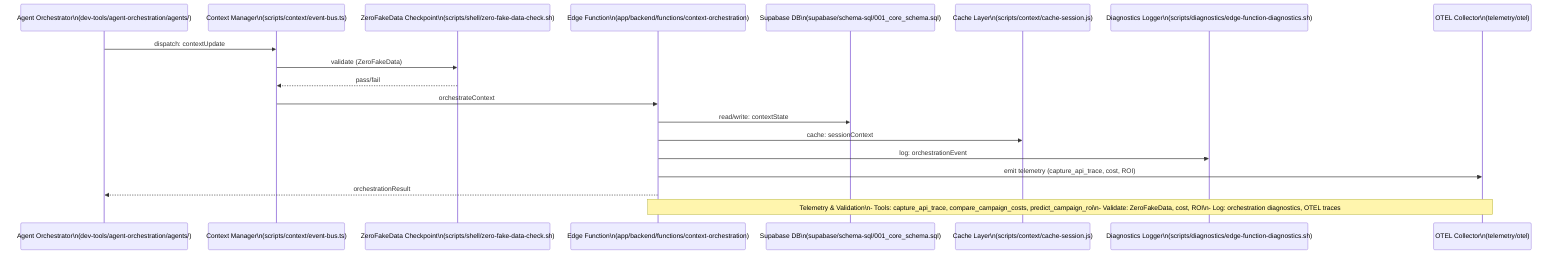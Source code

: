 ---
id: context-orchestration
intent: Context Orchestration Sequence (modular, agentic, with stable node IDs)
context: |
  Sequence diagram showing context update flow: agent triggers, validation, orchestration, and checkpointing. Uses shared snippet blocks for node consistency.
---
sequenceDiagram
    participant AGENT as Agent Orchestrator\n(dev-tools/agent-orchestration/agents/)
    participant CMGR as Context Manager\n(scripts/context/event-bus.ts)
    participant ZFD as ZeroFakeData Checkpoint\n(scripts/shell/zero-fake-data-check.sh)
    participant FN as Edge Function\n(app/backend/functions/context-orchestration)
    participant DB as Supabase DB\n(supabase/schema-sql/001_core_schema.sql)
    participant CACHE as Cache Layer\n(scripts/context/cache-session.js)
  participant LOG as Diagnostics Logger\n(scripts/diagnostics/edge-function-diagnostics.sh)
  participant OTEL as OTEL Collector\n(telemetry/otel)

    AGENT->>CMGR: dispatch: contextUpdate
    CMGR->>ZFD: validate (ZeroFakeData)
    ZFD-->>CMGR: pass/fail
    CMGR->>FN: orchestrateContext
    FN->>DB: read/write: contextState
    FN->>CACHE: cache: sessionContext
    FN->>LOG: log: orchestrationEvent
  FN->>OTEL: emit telemetry (capture_api_trace, cost, ROI)
    FN-->>AGENT: orchestrationResult

    %% Validation checkpoint
  Note over FN,OTEL: Telemetry & Validation\n- Tools: capture_api_trace, compare_campaign_costs, predict_campaign_roi\n- Validate: ZeroFakeData, cost, ROI\n- Log: orchestration diagnostics, OTEL traces